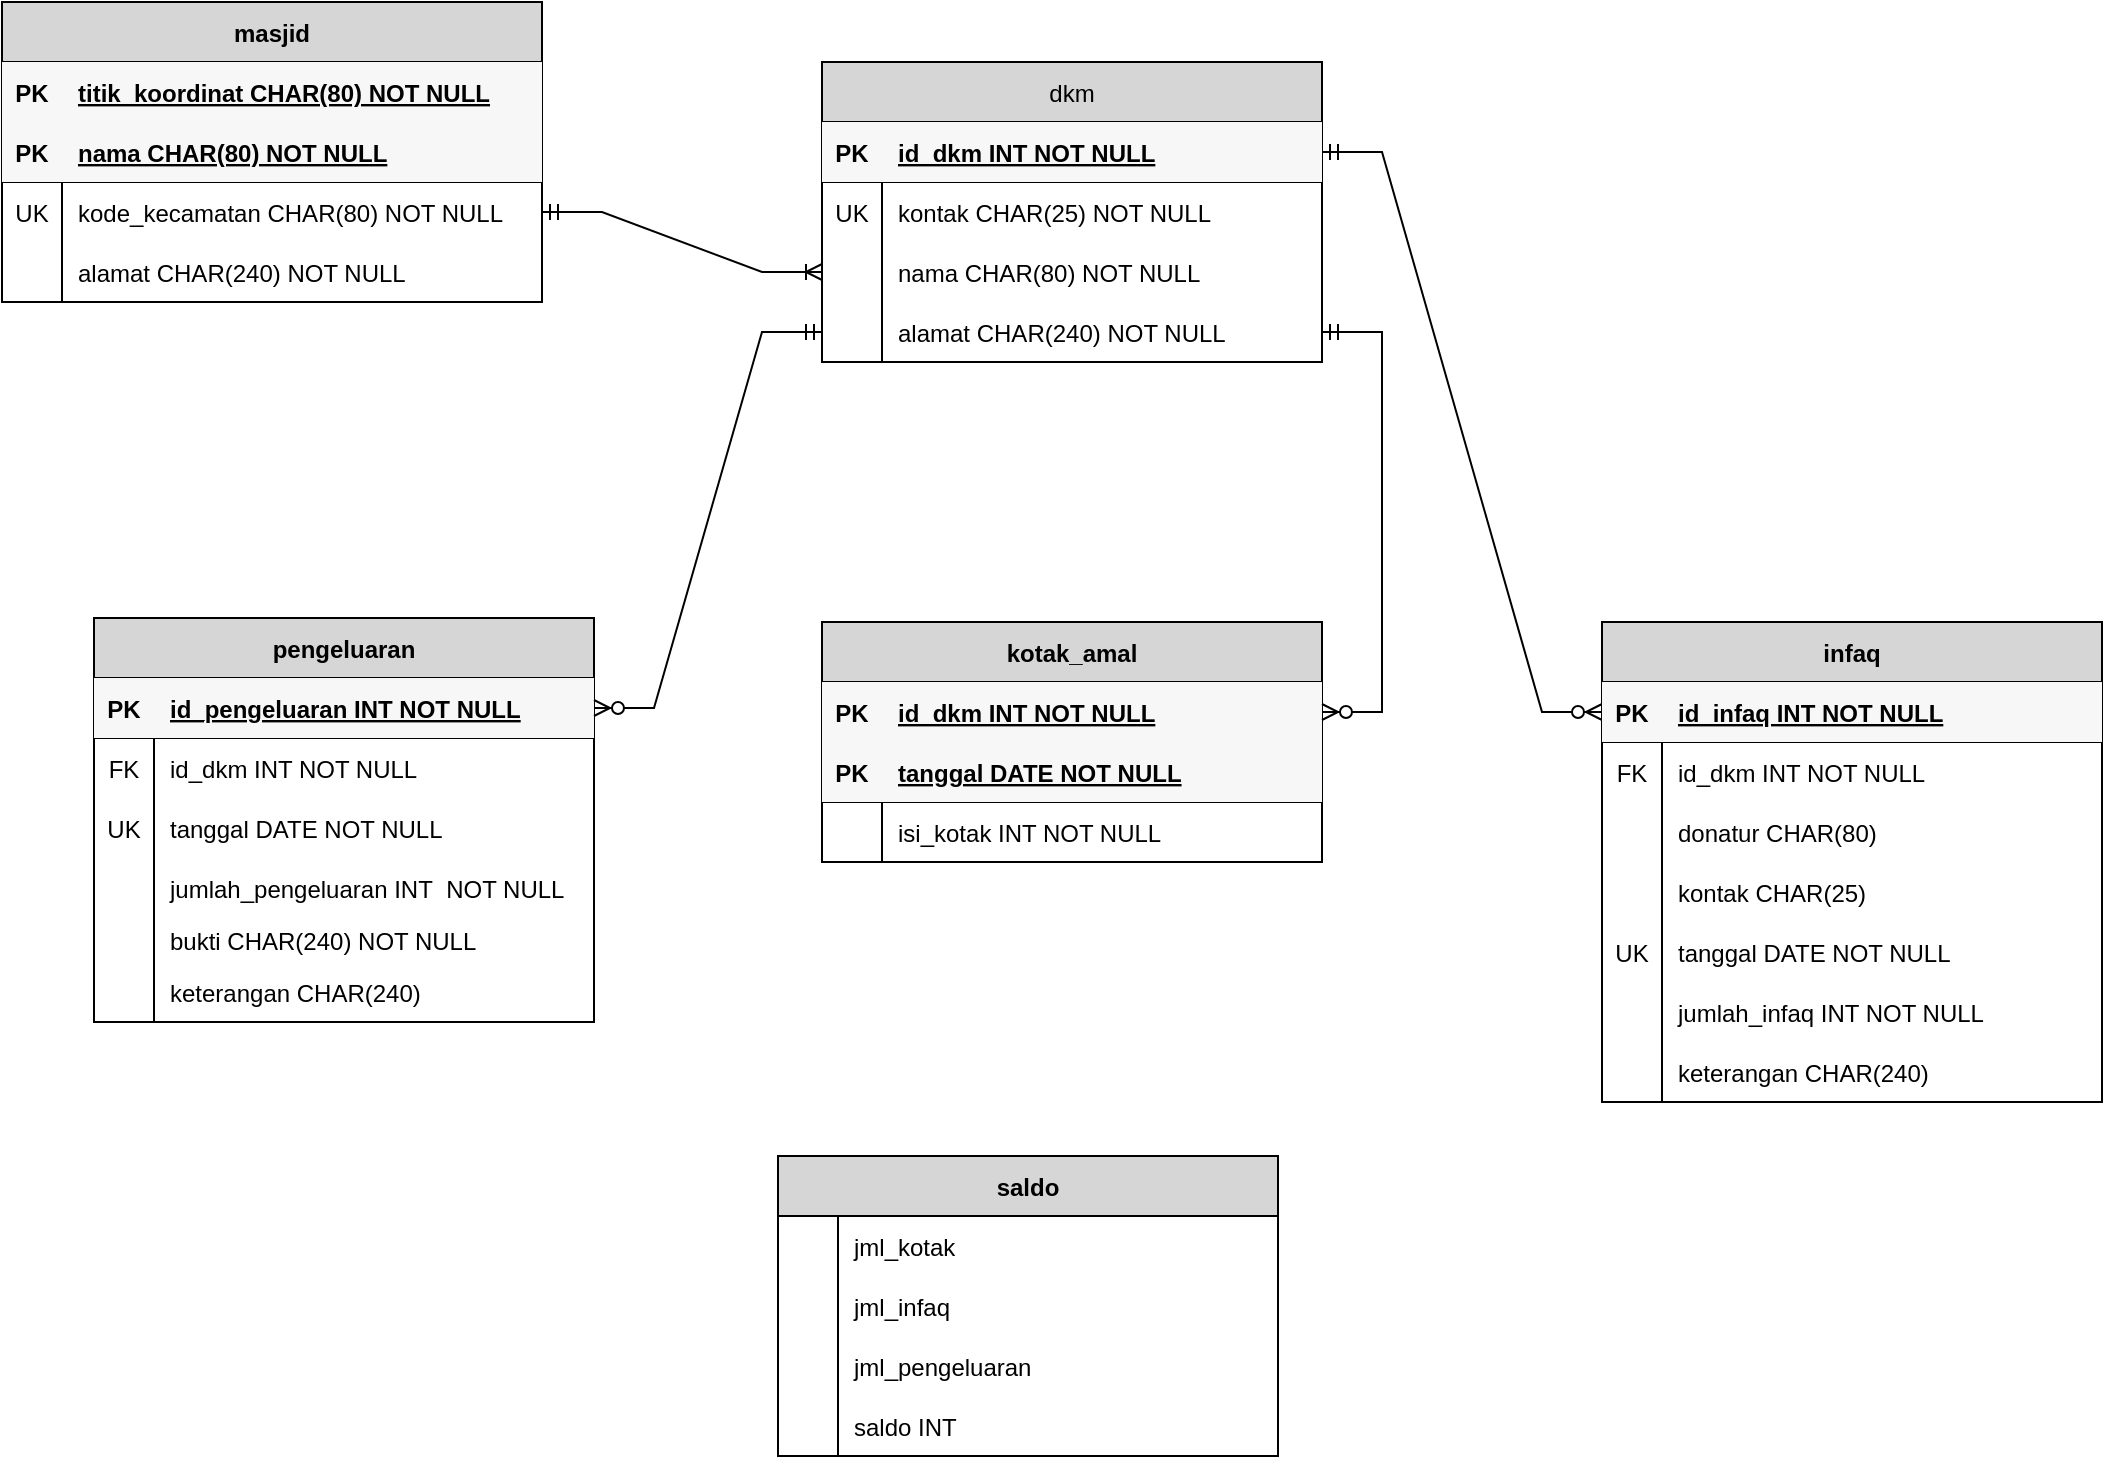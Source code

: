 <mxfile version="18.1.2" type="github"><diagram id="-15JfJBjzkfqwSpklF1B" name="Page-1"><mxGraphModel dx="1736" dy="1058" grid="1" gridSize="10" guides="1" tooltips="1" connect="1" arrows="1" fold="1" page="1" pageScale="1" pageWidth="1100" pageHeight="850" math="0" shadow="0"><root><mxCell id="0"/><mxCell id="1" parent="0"/><mxCell id="Hr6w9-ReHp2JVdOxOMBA-1" value="masjid" style="shape=table;startSize=30;container=1;collapsible=1;childLayout=tableLayout;fixedRows=1;rowLines=0;fontStyle=1;align=center;resizeLast=1;fillColor=#D6D6D6;" vertex="1" parent="1"><mxGeometry x="10" y="10" width="270" height="150" as="geometry"/></mxCell><mxCell id="Hr6w9-ReHp2JVdOxOMBA-2" value="" style="shape=partialRectangle;collapsible=0;dropTarget=0;pointerEvents=0;fillColor=none;points=[[0,0.5],[1,0.5]];portConstraint=eastwest;top=0;left=0;right=0;bottom=1;" vertex="1" parent="Hr6w9-ReHp2JVdOxOMBA-1"><mxGeometry y="30" width="270" height="30" as="geometry"/></mxCell><mxCell id="Hr6w9-ReHp2JVdOxOMBA-3" value="PK" style="shape=partialRectangle;overflow=hidden;connectable=0;fillColor=#F7F7F7;top=0;left=0;bottom=0;right=0;fontStyle=1;strokeColor=#EDEDED;" vertex="1" parent="Hr6w9-ReHp2JVdOxOMBA-2"><mxGeometry width="30" height="30" as="geometry"><mxRectangle width="30" height="30" as="alternateBounds"/></mxGeometry></mxCell><mxCell id="Hr6w9-ReHp2JVdOxOMBA-4" value="titik_koordinat CHAR(80) NOT NULL" style="shape=partialRectangle;overflow=hidden;connectable=0;fillColor=#F7F7F7;top=0;left=0;bottom=0;right=0;align=left;spacingLeft=6;fontStyle=5;strokeColor=#EDEDED;" vertex="1" parent="Hr6w9-ReHp2JVdOxOMBA-2"><mxGeometry x="30" width="240" height="30" as="geometry"><mxRectangle width="240" height="30" as="alternateBounds"/></mxGeometry></mxCell><mxCell id="Hr6w9-ReHp2JVdOxOMBA-5" value="" style="shape=partialRectangle;collapsible=0;dropTarget=0;pointerEvents=0;fillColor=none;points=[[0,0.5],[1,0.5]];portConstraint=eastwest;top=0;left=0;right=0;bottom=1;" vertex="1" parent="Hr6w9-ReHp2JVdOxOMBA-1"><mxGeometry y="60" width="270" height="30" as="geometry"/></mxCell><mxCell id="Hr6w9-ReHp2JVdOxOMBA-6" value="PK" style="shape=partialRectangle;overflow=hidden;connectable=0;fillColor=#F7F7F7;top=0;left=0;bottom=0;right=0;fontStyle=1;strokeColor=#EDEDED;" vertex="1" parent="Hr6w9-ReHp2JVdOxOMBA-5"><mxGeometry width="30" height="30" as="geometry"><mxRectangle width="30" height="30" as="alternateBounds"/></mxGeometry></mxCell><mxCell id="Hr6w9-ReHp2JVdOxOMBA-7" value="nama CHAR(80) NOT NULL" style="shape=partialRectangle;overflow=hidden;connectable=0;fillColor=#F7F7F7;top=0;left=0;bottom=0;right=0;align=left;spacingLeft=6;fontStyle=5;strokeColor=#EDEDED;" vertex="1" parent="Hr6w9-ReHp2JVdOxOMBA-5"><mxGeometry x="30" width="240" height="30" as="geometry"><mxRectangle width="240" height="30" as="alternateBounds"/></mxGeometry></mxCell><mxCell id="Hr6w9-ReHp2JVdOxOMBA-8" value="" style="shape=partialRectangle;collapsible=0;dropTarget=0;pointerEvents=0;fillColor=none;points=[[0,0.5],[1,0.5]];portConstraint=eastwest;top=0;left=0;right=0;bottom=0;" vertex="1" parent="Hr6w9-ReHp2JVdOxOMBA-1"><mxGeometry y="90" width="270" height="30" as="geometry"/></mxCell><mxCell id="Hr6w9-ReHp2JVdOxOMBA-9" value="UK" style="shape=partialRectangle;overflow=hidden;connectable=0;fillColor=none;top=0;left=0;bottom=0;right=0;" vertex="1" parent="Hr6w9-ReHp2JVdOxOMBA-8"><mxGeometry width="30" height="30" as="geometry"><mxRectangle width="30" height="30" as="alternateBounds"/></mxGeometry></mxCell><mxCell id="Hr6w9-ReHp2JVdOxOMBA-10" value="kode_kecamatan CHAR(80) NOT NULL" style="shape=partialRectangle;overflow=hidden;connectable=0;fillColor=none;top=0;left=0;bottom=0;right=0;align=left;spacingLeft=6;fontStyle=0" vertex="1" parent="Hr6w9-ReHp2JVdOxOMBA-8"><mxGeometry x="30" width="240" height="30" as="geometry"><mxRectangle width="240" height="30" as="alternateBounds"/></mxGeometry></mxCell><mxCell id="Hr6w9-ReHp2JVdOxOMBA-11" value="" style="shape=partialRectangle;collapsible=0;dropTarget=0;pointerEvents=0;fillColor=none;points=[[0,0.5],[1,0.5]];portConstraint=eastwest;top=0;left=0;right=0;bottom=0;" vertex="1" parent="Hr6w9-ReHp2JVdOxOMBA-1"><mxGeometry y="120" width="270" height="30" as="geometry"/></mxCell><mxCell id="Hr6w9-ReHp2JVdOxOMBA-12" value="" style="shape=partialRectangle;overflow=hidden;connectable=0;fillColor=none;top=0;left=0;bottom=0;right=0;" vertex="1" parent="Hr6w9-ReHp2JVdOxOMBA-11"><mxGeometry width="30" height="30" as="geometry"><mxRectangle width="30" height="30" as="alternateBounds"/></mxGeometry></mxCell><mxCell id="Hr6w9-ReHp2JVdOxOMBA-13" value="alamat CHAR(240) NOT NULL" style="shape=partialRectangle;overflow=hidden;connectable=0;fillColor=none;top=0;left=0;bottom=0;right=0;align=left;spacingLeft=6;" vertex="1" parent="Hr6w9-ReHp2JVdOxOMBA-11"><mxGeometry x="30" width="240" height="30" as="geometry"><mxRectangle width="240" height="30" as="alternateBounds"/></mxGeometry></mxCell><mxCell id="Hr6w9-ReHp2JVdOxOMBA-14" value="dkm" style="shape=table;startSize=30;container=1;collapsible=1;childLayout=tableLayout;fixedRows=1;rowLines=0;fontStyle=0;align=center;resizeLast=1;fillColor=#D6D6D6;" vertex="1" parent="1"><mxGeometry x="420" y="40" width="250" height="150" as="geometry"/></mxCell><mxCell id="Hr6w9-ReHp2JVdOxOMBA-15" value="" style="shape=partialRectangle;collapsible=0;dropTarget=0;pointerEvents=0;fillColor=none;points=[[0,0.5],[1,0.5]];portConstraint=eastwest;top=0;left=0;right=0;bottom=1;" vertex="1" parent="Hr6w9-ReHp2JVdOxOMBA-14"><mxGeometry y="30" width="250" height="30" as="geometry"/></mxCell><mxCell id="Hr6w9-ReHp2JVdOxOMBA-16" value="PK" style="shape=partialRectangle;overflow=hidden;connectable=0;fillColor=#F7F7F7;top=0;left=0;bottom=0;right=0;fontStyle=1;strokeColor=#EDEDED;" vertex="1" parent="Hr6w9-ReHp2JVdOxOMBA-15"><mxGeometry width="30" height="30" as="geometry"><mxRectangle width="30" height="30" as="alternateBounds"/></mxGeometry></mxCell><mxCell id="Hr6w9-ReHp2JVdOxOMBA-17" value="id_dkm INT NOT NULL" style="shape=partialRectangle;overflow=hidden;connectable=0;fillColor=#F7F7F7;top=0;left=0;bottom=0;right=0;align=left;spacingLeft=6;fontStyle=5;strokeColor=#EDEDED;" vertex="1" parent="Hr6w9-ReHp2JVdOxOMBA-15"><mxGeometry x="30" width="220" height="30" as="geometry"><mxRectangle width="220" height="30" as="alternateBounds"/></mxGeometry></mxCell><mxCell id="Hr6w9-ReHp2JVdOxOMBA-18" value="" style="shape=partialRectangle;collapsible=0;dropTarget=0;pointerEvents=0;fillColor=none;points=[[0,0.5],[1,0.5]];portConstraint=eastwest;top=0;left=0;right=0;bottom=0;" vertex="1" parent="Hr6w9-ReHp2JVdOxOMBA-14"><mxGeometry y="60" width="250" height="30" as="geometry"/></mxCell><mxCell id="Hr6w9-ReHp2JVdOxOMBA-19" value="UK" style="shape=partialRectangle;overflow=hidden;connectable=0;fillColor=none;top=0;left=0;bottom=0;right=0;" vertex="1" parent="Hr6w9-ReHp2JVdOxOMBA-18"><mxGeometry width="30" height="30" as="geometry"><mxRectangle width="30" height="30" as="alternateBounds"/></mxGeometry></mxCell><mxCell id="Hr6w9-ReHp2JVdOxOMBA-20" value="kontak CHAR(25) NOT NULL" style="shape=partialRectangle;overflow=hidden;connectable=0;fillColor=none;top=0;left=0;bottom=0;right=0;align=left;spacingLeft=6;fontStyle=0" vertex="1" parent="Hr6w9-ReHp2JVdOxOMBA-18"><mxGeometry x="30" width="220" height="30" as="geometry"><mxRectangle width="220" height="30" as="alternateBounds"/></mxGeometry></mxCell><mxCell id="Hr6w9-ReHp2JVdOxOMBA-21" value="" style="shape=partialRectangle;collapsible=0;dropTarget=0;pointerEvents=0;fillColor=none;points=[[0,0.5],[1,0.5]];portConstraint=eastwest;top=0;left=0;right=0;bottom=0;" vertex="1" parent="Hr6w9-ReHp2JVdOxOMBA-14"><mxGeometry y="90" width="250" height="30" as="geometry"/></mxCell><mxCell id="Hr6w9-ReHp2JVdOxOMBA-22" value="" style="shape=partialRectangle;overflow=hidden;connectable=0;fillColor=none;top=0;left=0;bottom=0;right=0;" vertex="1" parent="Hr6w9-ReHp2JVdOxOMBA-21"><mxGeometry width="30" height="30" as="geometry"><mxRectangle width="30" height="30" as="alternateBounds"/></mxGeometry></mxCell><mxCell id="Hr6w9-ReHp2JVdOxOMBA-23" value="nama CHAR(80) NOT NULL" style="shape=partialRectangle;overflow=hidden;connectable=0;fillColor=none;top=0;left=0;bottom=0;right=0;align=left;spacingLeft=6;" vertex="1" parent="Hr6w9-ReHp2JVdOxOMBA-21"><mxGeometry x="30" width="220" height="30" as="geometry"><mxRectangle width="220" height="30" as="alternateBounds"/></mxGeometry></mxCell><mxCell id="Hr6w9-ReHp2JVdOxOMBA-24" value="" style="shape=partialRectangle;collapsible=0;dropTarget=0;pointerEvents=0;fillColor=none;points=[[0,0.5],[1,0.5]];portConstraint=eastwest;top=0;left=0;right=0;bottom=0;" vertex="1" parent="Hr6w9-ReHp2JVdOxOMBA-14"><mxGeometry y="120" width="250" height="30" as="geometry"/></mxCell><mxCell id="Hr6w9-ReHp2JVdOxOMBA-25" value="" style="shape=partialRectangle;overflow=hidden;connectable=0;fillColor=none;top=0;left=0;bottom=0;right=0;" vertex="1" parent="Hr6w9-ReHp2JVdOxOMBA-24"><mxGeometry width="30" height="30" as="geometry"><mxRectangle width="30" height="30" as="alternateBounds"/></mxGeometry></mxCell><mxCell id="Hr6w9-ReHp2JVdOxOMBA-26" value="alamat CHAR(240) NOT NULL" style="shape=partialRectangle;overflow=hidden;connectable=0;fillColor=none;top=0;left=0;bottom=0;right=0;align=left;spacingLeft=6;" vertex="1" parent="Hr6w9-ReHp2JVdOxOMBA-24"><mxGeometry x="30" width="220" height="30" as="geometry"><mxRectangle width="220" height="30" as="alternateBounds"/></mxGeometry></mxCell><mxCell id="Hr6w9-ReHp2JVdOxOMBA-27" value="" style="edgeStyle=entityRelationEdgeStyle;fontSize=12;html=1;endArrow=ERoneToMany;startArrow=ERmandOne;rounded=0;exitX=1;exitY=0.5;exitDx=0;exitDy=0;entryX=0;entryY=0.5;entryDx=0;entryDy=0;" edge="1" parent="1" source="Hr6w9-ReHp2JVdOxOMBA-8" target="Hr6w9-ReHp2JVdOxOMBA-21"><mxGeometry width="100" height="100" relative="1" as="geometry"><mxPoint x="390" y="180" as="sourcePoint"/><mxPoint x="490" y="80" as="targetPoint"/></mxGeometry></mxCell><mxCell id="Hr6w9-ReHp2JVdOxOMBA-28" value="kotak_amal" style="shape=table;startSize=30;container=1;collapsible=1;childLayout=tableLayout;fixedRows=1;rowLines=0;fontStyle=1;align=center;resizeLast=1;fillColor=#D6D6D6;" vertex="1" parent="1"><mxGeometry x="420" y="320" width="250" height="120" as="geometry"/></mxCell><mxCell id="Hr6w9-ReHp2JVdOxOMBA-29" value="" style="shape=partialRectangle;collapsible=0;dropTarget=0;pointerEvents=0;fillColor=none;points=[[0,0.5],[1,0.5]];portConstraint=eastwest;top=0;left=0;right=0;bottom=1;" vertex="1" parent="Hr6w9-ReHp2JVdOxOMBA-28"><mxGeometry y="30" width="250" height="30" as="geometry"/></mxCell><mxCell id="Hr6w9-ReHp2JVdOxOMBA-30" value="PK" style="shape=partialRectangle;overflow=hidden;connectable=0;fillColor=#F7F7F7;top=0;left=0;bottom=0;right=0;fontStyle=1;strokeColor=#EDEDED;" vertex="1" parent="Hr6w9-ReHp2JVdOxOMBA-29"><mxGeometry width="30" height="30" as="geometry"><mxRectangle width="30" height="30" as="alternateBounds"/></mxGeometry></mxCell><mxCell id="Hr6w9-ReHp2JVdOxOMBA-31" value="id_dkm INT NOT NULL" style="shape=partialRectangle;overflow=hidden;connectable=0;fillColor=#F7F7F7;top=0;left=0;bottom=0;right=0;align=left;spacingLeft=6;fontStyle=5;strokeColor=#EDEDED;" vertex="1" parent="Hr6w9-ReHp2JVdOxOMBA-29"><mxGeometry x="30" width="220" height="30" as="geometry"><mxRectangle width="220" height="30" as="alternateBounds"/></mxGeometry></mxCell><mxCell id="Hr6w9-ReHp2JVdOxOMBA-32" value="" style="shape=partialRectangle;collapsible=0;dropTarget=0;pointerEvents=0;fillColor=none;points=[[0,0.5],[1,0.5]];portConstraint=eastwest;top=0;left=0;right=0;bottom=1;" vertex="1" parent="Hr6w9-ReHp2JVdOxOMBA-28"><mxGeometry y="60" width="250" height="30" as="geometry"/></mxCell><mxCell id="Hr6w9-ReHp2JVdOxOMBA-33" value="PK" style="shape=partialRectangle;overflow=hidden;connectable=0;fillColor=#F7F7F7;top=0;left=0;bottom=0;right=0;fontStyle=1;strokeColor=#EDEDED;" vertex="1" parent="Hr6w9-ReHp2JVdOxOMBA-32"><mxGeometry width="30" height="30" as="geometry"><mxRectangle width="30" height="30" as="alternateBounds"/></mxGeometry></mxCell><mxCell id="Hr6w9-ReHp2JVdOxOMBA-34" value="tanggal DATE NOT NULL" style="shape=partialRectangle;overflow=hidden;connectable=0;fillColor=#F7F7F7;top=0;left=0;bottom=0;right=0;align=left;spacingLeft=6;fontStyle=5;strokeColor=#EDEDED;" vertex="1" parent="Hr6w9-ReHp2JVdOxOMBA-32"><mxGeometry x="30" width="220" height="30" as="geometry"><mxRectangle width="220" height="30" as="alternateBounds"/></mxGeometry></mxCell><mxCell id="Hr6w9-ReHp2JVdOxOMBA-35" value="" style="shape=partialRectangle;collapsible=0;dropTarget=0;pointerEvents=0;fillColor=none;points=[[0,0.5],[1,0.5]];portConstraint=eastwest;top=0;left=0;right=0;bottom=0;" vertex="1" parent="Hr6w9-ReHp2JVdOxOMBA-28"><mxGeometry y="90" width="250" height="30" as="geometry"/></mxCell><mxCell id="Hr6w9-ReHp2JVdOxOMBA-36" value="" style="shape=partialRectangle;overflow=hidden;connectable=0;fillColor=none;top=0;left=0;bottom=0;right=0;" vertex="1" parent="Hr6w9-ReHp2JVdOxOMBA-35"><mxGeometry width="30" height="30" as="geometry"><mxRectangle width="30" height="30" as="alternateBounds"/></mxGeometry></mxCell><mxCell id="Hr6w9-ReHp2JVdOxOMBA-37" value="isi_kotak INT NOT NULL" style="shape=partialRectangle;overflow=hidden;connectable=0;fillColor=none;top=0;left=0;bottom=0;right=0;align=left;spacingLeft=6;fontStyle=0" vertex="1" parent="Hr6w9-ReHp2JVdOxOMBA-35"><mxGeometry x="30" width="220" height="30" as="geometry"><mxRectangle width="220" height="30" as="alternateBounds"/></mxGeometry></mxCell><mxCell id="Hr6w9-ReHp2JVdOxOMBA-38" value="" style="edgeStyle=entityRelationEdgeStyle;fontSize=12;html=1;endArrow=ERzeroToMany;startArrow=ERmandOne;rounded=0;entryX=0;entryY=0.5;entryDx=0;entryDy=0;exitX=1;exitY=0.5;exitDx=0;exitDy=0;" edge="1" parent="1" source="Hr6w9-ReHp2JVdOxOMBA-15" target="Hr6w9-ReHp2JVdOxOMBA-40"><mxGeometry width="100" height="100" relative="1" as="geometry"><mxPoint x="640" y="250" as="sourcePoint"/><mxPoint x="810" y="375" as="targetPoint"/></mxGeometry></mxCell><mxCell id="Hr6w9-ReHp2JVdOxOMBA-39" value="infaq" style="shape=table;startSize=30;container=1;collapsible=1;childLayout=tableLayout;fixedRows=1;rowLines=0;fontStyle=1;align=center;resizeLast=1;fillColor=#D6D6D6;" vertex="1" parent="1"><mxGeometry x="810" y="320" width="250" height="240" as="geometry"/></mxCell><mxCell id="Hr6w9-ReHp2JVdOxOMBA-40" value="" style="shape=partialRectangle;collapsible=0;dropTarget=0;pointerEvents=0;fillColor=none;points=[[0,0.5],[1,0.5]];portConstraint=eastwest;top=0;left=0;right=0;bottom=1;" vertex="1" parent="Hr6w9-ReHp2JVdOxOMBA-39"><mxGeometry y="30" width="250" height="30" as="geometry"/></mxCell><mxCell id="Hr6w9-ReHp2JVdOxOMBA-41" value="PK" style="shape=partialRectangle;overflow=hidden;connectable=0;fillColor=#F7F7F7;top=0;left=0;bottom=0;right=0;fontStyle=1;strokeColor=#EDEDED;" vertex="1" parent="Hr6w9-ReHp2JVdOxOMBA-40"><mxGeometry width="30" height="30" as="geometry"><mxRectangle width="30" height="30" as="alternateBounds"/></mxGeometry></mxCell><mxCell id="Hr6w9-ReHp2JVdOxOMBA-42" value="id_infaq INT NOT NULL" style="shape=partialRectangle;overflow=hidden;connectable=0;fillColor=#F7F7F7;top=0;left=0;bottom=0;right=0;align=left;spacingLeft=6;fontStyle=5;strokeColor=#EDEDED;" vertex="1" parent="Hr6w9-ReHp2JVdOxOMBA-40"><mxGeometry x="30" width="220" height="30" as="geometry"><mxRectangle width="220" height="30" as="alternateBounds"/></mxGeometry></mxCell><mxCell id="Hr6w9-ReHp2JVdOxOMBA-43" value="" style="shape=tableRow;horizontal=0;startSize=0;swimlaneHead=0;swimlaneBody=0;fillColor=none;collapsible=0;dropTarget=0;points=[[0,0.5],[1,0.5]];portConstraint=eastwest;top=0;left=0;right=0;bottom=0;" vertex="1" parent="Hr6w9-ReHp2JVdOxOMBA-39"><mxGeometry y="60" width="250" height="30" as="geometry"/></mxCell><mxCell id="Hr6w9-ReHp2JVdOxOMBA-44" value="FK" style="shape=partialRectangle;connectable=0;fillColor=none;top=0;left=0;bottom=0;right=0;fontStyle=0;overflow=hidden;" vertex="1" parent="Hr6w9-ReHp2JVdOxOMBA-43"><mxGeometry width="30" height="30" as="geometry"><mxRectangle width="30" height="30" as="alternateBounds"/></mxGeometry></mxCell><mxCell id="Hr6w9-ReHp2JVdOxOMBA-45" value="id_dkm INT NOT NULL" style="shape=partialRectangle;connectable=0;fillColor=none;top=0;left=0;bottom=0;right=0;align=left;spacingLeft=6;fontStyle=0;overflow=hidden;" vertex="1" parent="Hr6w9-ReHp2JVdOxOMBA-43"><mxGeometry x="30" width="220" height="30" as="geometry"><mxRectangle width="220" height="30" as="alternateBounds"/></mxGeometry></mxCell><mxCell id="Hr6w9-ReHp2JVdOxOMBA-46" value="" style="shape=tableRow;horizontal=0;startSize=0;swimlaneHead=0;swimlaneBody=0;fillColor=none;collapsible=0;dropTarget=0;points=[[0,0.5],[1,0.5]];portConstraint=eastwest;top=0;left=0;right=0;bottom=0;" vertex="1" parent="Hr6w9-ReHp2JVdOxOMBA-39"><mxGeometry y="90" width="250" height="30" as="geometry"/></mxCell><mxCell id="Hr6w9-ReHp2JVdOxOMBA-47" value="" style="shape=partialRectangle;connectable=0;fillColor=none;top=0;left=0;bottom=0;right=0;fontStyle=0;overflow=hidden;" vertex="1" parent="Hr6w9-ReHp2JVdOxOMBA-46"><mxGeometry width="30" height="30" as="geometry"><mxRectangle width="30" height="30" as="alternateBounds"/></mxGeometry></mxCell><mxCell id="Hr6w9-ReHp2JVdOxOMBA-48" value="donatur CHAR(80)" style="shape=partialRectangle;connectable=0;fillColor=none;top=0;left=0;bottom=0;right=0;align=left;spacingLeft=6;fontStyle=0;overflow=hidden;" vertex="1" parent="Hr6w9-ReHp2JVdOxOMBA-46"><mxGeometry x="30" width="220" height="30" as="geometry"><mxRectangle width="220" height="30" as="alternateBounds"/></mxGeometry></mxCell><mxCell id="Hr6w9-ReHp2JVdOxOMBA-49" value="" style="shape=tableRow;horizontal=0;startSize=0;swimlaneHead=0;swimlaneBody=0;fillColor=none;collapsible=0;dropTarget=0;points=[[0,0.5],[1,0.5]];portConstraint=eastwest;top=0;left=0;right=0;bottom=0;" vertex="1" parent="Hr6w9-ReHp2JVdOxOMBA-39"><mxGeometry y="120" width="250" height="30" as="geometry"/></mxCell><mxCell id="Hr6w9-ReHp2JVdOxOMBA-50" value="" style="shape=partialRectangle;connectable=0;fillColor=none;top=0;left=0;bottom=0;right=0;fontStyle=0;overflow=hidden;" vertex="1" parent="Hr6w9-ReHp2JVdOxOMBA-49"><mxGeometry width="30" height="30" as="geometry"><mxRectangle width="30" height="30" as="alternateBounds"/></mxGeometry></mxCell><mxCell id="Hr6w9-ReHp2JVdOxOMBA-51" value="kontak CHAR(25)" style="shape=partialRectangle;connectable=0;fillColor=none;top=0;left=0;bottom=0;right=0;align=left;spacingLeft=6;fontStyle=0;overflow=hidden;" vertex="1" parent="Hr6w9-ReHp2JVdOxOMBA-49"><mxGeometry x="30" width="220" height="30" as="geometry"><mxRectangle width="220" height="30" as="alternateBounds"/></mxGeometry></mxCell><mxCell id="Hr6w9-ReHp2JVdOxOMBA-52" value="" style="shape=partialRectangle;collapsible=0;dropTarget=0;pointerEvents=0;fillColor=none;points=[[0,0.5],[1,0.5]];portConstraint=eastwest;top=0;left=0;right=0;bottom=0;" vertex="1" parent="Hr6w9-ReHp2JVdOxOMBA-39"><mxGeometry y="150" width="250" height="30" as="geometry"/></mxCell><mxCell id="Hr6w9-ReHp2JVdOxOMBA-53" value="UK" style="shape=partialRectangle;overflow=hidden;connectable=0;fillColor=none;top=0;left=0;bottom=0;right=0;" vertex="1" parent="Hr6w9-ReHp2JVdOxOMBA-52"><mxGeometry width="30" height="30" as="geometry"><mxRectangle width="30" height="30" as="alternateBounds"/></mxGeometry></mxCell><mxCell id="Hr6w9-ReHp2JVdOxOMBA-54" value="tanggal DATE NOT NULL" style="shape=partialRectangle;overflow=hidden;connectable=0;fillColor=none;top=0;left=0;bottom=0;right=0;align=left;spacingLeft=6;fontStyle=0" vertex="1" parent="Hr6w9-ReHp2JVdOxOMBA-52"><mxGeometry x="30" width="220" height="30" as="geometry"><mxRectangle width="220" height="30" as="alternateBounds"/></mxGeometry></mxCell><mxCell id="Hr6w9-ReHp2JVdOxOMBA-55" value="" style="shape=partialRectangle;collapsible=0;dropTarget=0;pointerEvents=0;fillColor=none;points=[[0,0.5],[1,0.5]];portConstraint=eastwest;top=0;left=0;right=0;bottom=0;" vertex="1" parent="Hr6w9-ReHp2JVdOxOMBA-39"><mxGeometry y="180" width="250" height="30" as="geometry"/></mxCell><mxCell id="Hr6w9-ReHp2JVdOxOMBA-56" value="" style="shape=partialRectangle;overflow=hidden;connectable=0;fillColor=none;top=0;left=0;bottom=0;right=0;" vertex="1" parent="Hr6w9-ReHp2JVdOxOMBA-55"><mxGeometry width="30" height="30" as="geometry"><mxRectangle width="30" height="30" as="alternateBounds"/></mxGeometry></mxCell><mxCell id="Hr6w9-ReHp2JVdOxOMBA-57" value="jumlah_infaq INT NOT NULL" style="shape=partialRectangle;overflow=hidden;connectable=0;fillColor=none;top=0;left=0;bottom=0;right=0;align=left;spacingLeft=6;fontStyle=0" vertex="1" parent="Hr6w9-ReHp2JVdOxOMBA-55"><mxGeometry x="30" width="220" height="30" as="geometry"><mxRectangle width="220" height="30" as="alternateBounds"/></mxGeometry></mxCell><mxCell id="Hr6w9-ReHp2JVdOxOMBA-58" value="" style="shape=partialRectangle;collapsible=0;dropTarget=0;pointerEvents=0;fillColor=none;points=[[0,0.5],[1,0.5]];portConstraint=eastwest;top=0;left=0;right=0;bottom=0;" vertex="1" parent="Hr6w9-ReHp2JVdOxOMBA-39"><mxGeometry y="210" width="250" height="30" as="geometry"/></mxCell><mxCell id="Hr6w9-ReHp2JVdOxOMBA-59" value="" style="shape=partialRectangle;overflow=hidden;connectable=0;fillColor=none;top=0;left=0;bottom=0;right=0;" vertex="1" parent="Hr6w9-ReHp2JVdOxOMBA-58"><mxGeometry width="30" height="30" as="geometry"><mxRectangle width="30" height="30" as="alternateBounds"/></mxGeometry></mxCell><mxCell id="Hr6w9-ReHp2JVdOxOMBA-60" value="keterangan CHAR(240)" style="shape=partialRectangle;overflow=hidden;connectable=0;fillColor=none;top=0;left=0;bottom=0;right=0;align=left;spacingLeft=6;fontStyle=0" vertex="1" parent="Hr6w9-ReHp2JVdOxOMBA-58"><mxGeometry x="30" width="220" height="30" as="geometry"><mxRectangle width="220" height="30" as="alternateBounds"/></mxGeometry></mxCell><mxCell id="Hr6w9-ReHp2JVdOxOMBA-61" value="" style="edgeStyle=entityRelationEdgeStyle;fontSize=12;html=1;endArrow=ERzeroToMany;startArrow=ERmandOne;rounded=0;entryX=1;entryY=0.5;entryDx=0;entryDy=0;exitX=1;exitY=0.5;exitDx=0;exitDy=0;" edge="1" parent="1" source="Hr6w9-ReHp2JVdOxOMBA-24" target="Hr6w9-ReHp2JVdOxOMBA-29"><mxGeometry width="100" height="100" relative="1" as="geometry"><mxPoint x="760.5" y="139.67" as="sourcePoint"/><mxPoint x="680" y="375" as="targetPoint"/></mxGeometry></mxCell><mxCell id="Hr6w9-ReHp2JVdOxOMBA-62" value="pengeluaran" style="shape=table;startSize=30;container=1;collapsible=1;childLayout=tableLayout;fixedRows=1;rowLines=0;fontStyle=1;align=center;resizeLast=1;fillColor=#D6D6D6;" vertex="1" parent="1"><mxGeometry x="56" y="318" width="250" height="202" as="geometry"/></mxCell><mxCell id="Hr6w9-ReHp2JVdOxOMBA-63" value="" style="shape=partialRectangle;collapsible=0;dropTarget=0;pointerEvents=0;fillColor=none;points=[[0,0.5],[1,0.5]];portConstraint=eastwest;top=0;left=0;right=0;bottom=1;" vertex="1" parent="Hr6w9-ReHp2JVdOxOMBA-62"><mxGeometry y="30" width="250" height="30" as="geometry"/></mxCell><mxCell id="Hr6w9-ReHp2JVdOxOMBA-64" value="PK" style="shape=partialRectangle;overflow=hidden;connectable=0;fillColor=#F7F7F7;top=0;left=0;bottom=0;right=0;fontStyle=1;strokeColor=#EDEDED;" vertex="1" parent="Hr6w9-ReHp2JVdOxOMBA-63"><mxGeometry width="30" height="30" as="geometry"><mxRectangle width="30" height="30" as="alternateBounds"/></mxGeometry></mxCell><mxCell id="Hr6w9-ReHp2JVdOxOMBA-65" value="id_pengeluaran INT NOT NULL" style="shape=partialRectangle;overflow=hidden;connectable=0;fillColor=#F7F7F7;top=0;left=0;bottom=0;right=0;align=left;spacingLeft=6;fontStyle=5;strokeColor=#EDEDED;" vertex="1" parent="Hr6w9-ReHp2JVdOxOMBA-63"><mxGeometry x="30" width="220" height="30" as="geometry"><mxRectangle width="220" height="30" as="alternateBounds"/></mxGeometry></mxCell><mxCell id="Hr6w9-ReHp2JVdOxOMBA-66" value="" style="shape=tableRow;horizontal=0;startSize=0;swimlaneHead=0;swimlaneBody=0;fillColor=none;collapsible=0;dropTarget=0;points=[[0,0.5],[1,0.5]];portConstraint=eastwest;top=0;left=0;right=0;bottom=0;" vertex="1" parent="Hr6w9-ReHp2JVdOxOMBA-62"><mxGeometry y="60" width="250" height="30" as="geometry"/></mxCell><mxCell id="Hr6w9-ReHp2JVdOxOMBA-67" value="FK" style="shape=partialRectangle;connectable=0;fillColor=none;top=0;left=0;bottom=0;right=0;fontStyle=0;overflow=hidden;" vertex="1" parent="Hr6w9-ReHp2JVdOxOMBA-66"><mxGeometry width="30" height="30" as="geometry"><mxRectangle width="30" height="30" as="alternateBounds"/></mxGeometry></mxCell><mxCell id="Hr6w9-ReHp2JVdOxOMBA-68" value="id_dkm INT NOT NULL" style="shape=partialRectangle;connectable=0;fillColor=none;top=0;left=0;bottom=0;right=0;align=left;spacingLeft=6;fontStyle=0;overflow=hidden;" vertex="1" parent="Hr6w9-ReHp2JVdOxOMBA-66"><mxGeometry x="30" width="220" height="30" as="geometry"><mxRectangle width="220" height="30" as="alternateBounds"/></mxGeometry></mxCell><mxCell id="Hr6w9-ReHp2JVdOxOMBA-69" value="" style="shape=partialRectangle;collapsible=0;dropTarget=0;pointerEvents=0;fillColor=none;points=[[0,0.5],[1,0.5]];portConstraint=eastwest;top=0;left=0;right=0;bottom=0;" vertex="1" parent="Hr6w9-ReHp2JVdOxOMBA-62"><mxGeometry y="90" width="250" height="30" as="geometry"/></mxCell><mxCell id="Hr6w9-ReHp2JVdOxOMBA-70" value="UK" style="shape=partialRectangle;overflow=hidden;connectable=0;fillColor=none;top=0;left=0;bottom=0;right=0;" vertex="1" parent="Hr6w9-ReHp2JVdOxOMBA-69"><mxGeometry width="30" height="30" as="geometry"><mxRectangle width="30" height="30" as="alternateBounds"/></mxGeometry></mxCell><mxCell id="Hr6w9-ReHp2JVdOxOMBA-71" value="tanggal DATE NOT NULL" style="shape=partialRectangle;overflow=hidden;connectable=0;fillColor=none;top=0;left=0;bottom=0;right=0;align=left;spacingLeft=6;fontStyle=0" vertex="1" parent="Hr6w9-ReHp2JVdOxOMBA-69"><mxGeometry x="30" width="220" height="30" as="geometry"><mxRectangle width="220" height="30" as="alternateBounds"/></mxGeometry></mxCell><mxCell id="Hr6w9-ReHp2JVdOxOMBA-72" value="" style="shape=partialRectangle;collapsible=0;dropTarget=0;pointerEvents=0;fillColor=none;points=[[0,0.5],[1,0.5]];portConstraint=eastwest;top=0;left=0;right=0;bottom=0;" vertex="1" parent="Hr6w9-ReHp2JVdOxOMBA-62"><mxGeometry y="120" width="250" height="30" as="geometry"/></mxCell><mxCell id="Hr6w9-ReHp2JVdOxOMBA-73" value="" style="shape=partialRectangle;overflow=hidden;connectable=0;fillColor=none;top=0;left=0;bottom=0;right=0;" vertex="1" parent="Hr6w9-ReHp2JVdOxOMBA-72"><mxGeometry width="30" height="30" as="geometry"><mxRectangle width="30" height="30" as="alternateBounds"/></mxGeometry></mxCell><mxCell id="Hr6w9-ReHp2JVdOxOMBA-74" value="jumlah_pengeluaran INT  NOT NULL" style="shape=partialRectangle;overflow=hidden;connectable=0;fillColor=none;top=0;left=0;bottom=0;right=0;align=left;spacingLeft=6;fontStyle=0" vertex="1" parent="Hr6w9-ReHp2JVdOxOMBA-72"><mxGeometry x="30" width="220" height="30" as="geometry"><mxRectangle width="220" height="30" as="alternateBounds"/></mxGeometry></mxCell><mxCell id="Hr6w9-ReHp2JVdOxOMBA-75" value="" style="shape=partialRectangle;collapsible=0;dropTarget=0;pointerEvents=0;fillColor=none;points=[[0,0.5],[1,0.5]];portConstraint=eastwest;top=0;left=0;right=0;bottom=0;" vertex="1" parent="Hr6w9-ReHp2JVdOxOMBA-62"><mxGeometry y="150" width="250" height="22" as="geometry"/></mxCell><mxCell id="Hr6w9-ReHp2JVdOxOMBA-76" value="" style="shape=partialRectangle;overflow=hidden;connectable=0;fillColor=none;top=0;left=0;bottom=0;right=0;" vertex="1" parent="Hr6w9-ReHp2JVdOxOMBA-75"><mxGeometry width="30" height="22" as="geometry"><mxRectangle width="30" height="22" as="alternateBounds"/></mxGeometry></mxCell><mxCell id="Hr6w9-ReHp2JVdOxOMBA-77" value="bukti CHAR(240) NOT NULL" style="shape=partialRectangle;overflow=hidden;connectable=0;fillColor=none;top=0;left=0;bottom=0;right=0;align=left;spacingLeft=6;fontStyle=0" vertex="1" parent="Hr6w9-ReHp2JVdOxOMBA-75"><mxGeometry x="30" width="220" height="22" as="geometry"><mxRectangle width="220" height="22" as="alternateBounds"/></mxGeometry></mxCell><mxCell id="Hr6w9-ReHp2JVdOxOMBA-78" value="" style="shape=partialRectangle;collapsible=0;dropTarget=0;pointerEvents=0;fillColor=none;points=[[0,0.5],[1,0.5]];portConstraint=eastwest;top=0;left=0;right=0;bottom=0;" vertex="1" parent="Hr6w9-ReHp2JVdOxOMBA-62"><mxGeometry y="172" width="250" height="30" as="geometry"/></mxCell><mxCell id="Hr6w9-ReHp2JVdOxOMBA-79" value="" style="shape=partialRectangle;overflow=hidden;connectable=0;fillColor=none;top=0;left=0;bottom=0;right=0;" vertex="1" parent="Hr6w9-ReHp2JVdOxOMBA-78"><mxGeometry width="30" height="30" as="geometry"><mxRectangle width="30" height="30" as="alternateBounds"/></mxGeometry></mxCell><mxCell id="Hr6w9-ReHp2JVdOxOMBA-80" value="keterangan CHAR(240)" style="shape=partialRectangle;overflow=hidden;connectable=0;fillColor=none;top=0;left=0;bottom=0;right=0;align=left;spacingLeft=6;fontStyle=0" vertex="1" parent="Hr6w9-ReHp2JVdOxOMBA-78"><mxGeometry x="30" width="220" height="30" as="geometry"><mxRectangle width="220" height="30" as="alternateBounds"/></mxGeometry></mxCell><mxCell id="Hr6w9-ReHp2JVdOxOMBA-81" value="" style="edgeStyle=entityRelationEdgeStyle;fontSize=12;html=1;endArrow=ERzeroToMany;startArrow=ERmandOne;rounded=0;entryX=1;entryY=0.5;entryDx=0;entryDy=0;exitX=0;exitY=0.5;exitDx=0;exitDy=0;" edge="1" parent="1" source="Hr6w9-ReHp2JVdOxOMBA-24" target="Hr6w9-ReHp2JVdOxOMBA-63"><mxGeometry width="100" height="100" relative="1" as="geometry"><mxPoint x="760" y="185" as="sourcePoint"/><mxPoint x="270" y="405" as="targetPoint"/></mxGeometry></mxCell><mxCell id="Hr6w9-ReHp2JVdOxOMBA-82" value="saldo" style="shape=table;startSize=30;container=1;collapsible=1;childLayout=tableLayout;fixedRows=1;rowLines=0;fontStyle=1;align=center;resizeLast=1;fillColor=#D6D6D6;" vertex="1" parent="1"><mxGeometry x="398" y="587" width="250" height="150" as="geometry"/></mxCell><mxCell id="Hr6w9-ReHp2JVdOxOMBA-83" value="" style="shape=partialRectangle;collapsible=0;dropTarget=0;pointerEvents=0;fillColor=none;points=[[0,0.5],[1,0.5]];portConstraint=eastwest;top=0;left=0;right=0;bottom=0;" vertex="1" parent="Hr6w9-ReHp2JVdOxOMBA-82"><mxGeometry y="30" width="250" height="30" as="geometry"/></mxCell><mxCell id="Hr6w9-ReHp2JVdOxOMBA-84" value="" style="shape=partialRectangle;overflow=hidden;connectable=0;fillColor=none;top=0;left=0;bottom=0;right=0;" vertex="1" parent="Hr6w9-ReHp2JVdOxOMBA-83"><mxGeometry width="30" height="30" as="geometry"><mxRectangle width="30" height="30" as="alternateBounds"/></mxGeometry></mxCell><mxCell id="Hr6w9-ReHp2JVdOxOMBA-85" value="jml_kotak" style="shape=partialRectangle;overflow=hidden;connectable=0;fillColor=none;top=0;left=0;bottom=0;right=0;align=left;spacingLeft=6;" vertex="1" parent="Hr6w9-ReHp2JVdOxOMBA-83"><mxGeometry x="30" width="220" height="30" as="geometry"><mxRectangle width="220" height="30" as="alternateBounds"/></mxGeometry></mxCell><mxCell id="Hr6w9-ReHp2JVdOxOMBA-86" value="" style="shape=partialRectangle;collapsible=0;dropTarget=0;pointerEvents=0;fillColor=none;points=[[0,0.5],[1,0.5]];portConstraint=eastwest;top=0;left=0;right=0;bottom=0;" vertex="1" parent="Hr6w9-ReHp2JVdOxOMBA-82"><mxGeometry y="60" width="250" height="30" as="geometry"/></mxCell><mxCell id="Hr6w9-ReHp2JVdOxOMBA-87" value="" style="shape=partialRectangle;overflow=hidden;connectable=0;fillColor=none;top=0;left=0;bottom=0;right=0;" vertex="1" parent="Hr6w9-ReHp2JVdOxOMBA-86"><mxGeometry width="30" height="30" as="geometry"><mxRectangle width="30" height="30" as="alternateBounds"/></mxGeometry></mxCell><mxCell id="Hr6w9-ReHp2JVdOxOMBA-88" value="jml_infaq" style="shape=partialRectangle;overflow=hidden;connectable=0;fillColor=none;top=0;left=0;bottom=0;right=0;align=left;spacingLeft=6;fontStyle=0" vertex="1" parent="Hr6w9-ReHp2JVdOxOMBA-86"><mxGeometry x="30" width="220" height="30" as="geometry"><mxRectangle width="220" height="30" as="alternateBounds"/></mxGeometry></mxCell><mxCell id="Hr6w9-ReHp2JVdOxOMBA-89" value="" style="shape=partialRectangle;collapsible=0;dropTarget=0;pointerEvents=0;fillColor=none;points=[[0,0.5],[1,0.5]];portConstraint=eastwest;top=0;left=0;right=0;bottom=0;" vertex="1" parent="Hr6w9-ReHp2JVdOxOMBA-82"><mxGeometry y="90" width="250" height="30" as="geometry"/></mxCell><mxCell id="Hr6w9-ReHp2JVdOxOMBA-90" value="" style="shape=partialRectangle;overflow=hidden;connectable=0;fillColor=none;top=0;left=0;bottom=0;right=0;" vertex="1" parent="Hr6w9-ReHp2JVdOxOMBA-89"><mxGeometry width="30" height="30" as="geometry"><mxRectangle width="30" height="30" as="alternateBounds"/></mxGeometry></mxCell><mxCell id="Hr6w9-ReHp2JVdOxOMBA-91" value="jml_pengeluaran" style="shape=partialRectangle;overflow=hidden;connectable=0;fillColor=none;top=0;left=0;bottom=0;right=0;align=left;spacingLeft=6;fontStyle=0" vertex="1" parent="Hr6w9-ReHp2JVdOxOMBA-89"><mxGeometry x="30" width="220" height="30" as="geometry"><mxRectangle width="220" height="30" as="alternateBounds"/></mxGeometry></mxCell><mxCell id="Hr6w9-ReHp2JVdOxOMBA-92" value="" style="shape=partialRectangle;collapsible=0;dropTarget=0;pointerEvents=0;fillColor=none;points=[[0,0.5],[1,0.5]];portConstraint=eastwest;top=0;left=0;right=0;bottom=0;" vertex="1" parent="Hr6w9-ReHp2JVdOxOMBA-82"><mxGeometry y="120" width="250" height="30" as="geometry"/></mxCell><mxCell id="Hr6w9-ReHp2JVdOxOMBA-93" value="" style="shape=partialRectangle;overflow=hidden;connectable=0;fillColor=none;top=0;left=0;bottom=0;right=0;" vertex="1" parent="Hr6w9-ReHp2JVdOxOMBA-92"><mxGeometry width="30" height="30" as="geometry"><mxRectangle width="30" height="30" as="alternateBounds"/></mxGeometry></mxCell><mxCell id="Hr6w9-ReHp2JVdOxOMBA-94" value="saldo INT" style="shape=partialRectangle;overflow=hidden;connectable=0;fillColor=none;top=0;left=0;bottom=0;right=0;align=left;spacingLeft=6;fontStyle=0" vertex="1" parent="Hr6w9-ReHp2JVdOxOMBA-92"><mxGeometry x="30" width="220" height="30" as="geometry"><mxRectangle width="220" height="30" as="alternateBounds"/></mxGeometry></mxCell></root></mxGraphModel></diagram></mxfile>